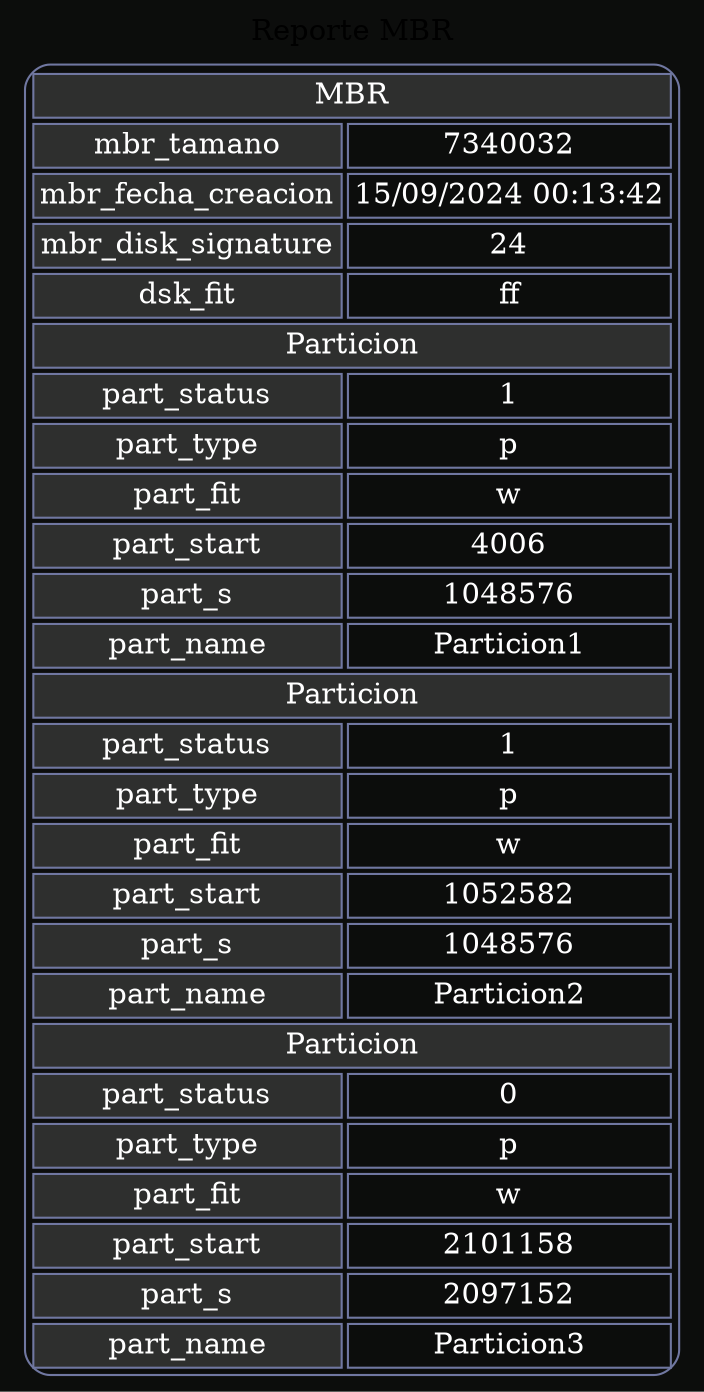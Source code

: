 digraph grid {bgcolor="#0c0d0c" label=" Reporte MBR " layout=dot labelloc = "t" edge [weight=1000 style=dashed dir = "both" arrowtail="open" arrowhead="open" color="white" ]a1[shape=none, color=black, fontcolor="white"label=< 
 <TABLE cellspacing="3" cellpadding="2" style="rounded" color="#7077A1" > 
<TR><TD bgcolor="#2e2f2e" colspan="2">MBR</TD></TR>
<TR><TD bgcolor="#2e2f2e">mbr_tamano</TD><TD>7340032</TD></TR>
<TR><TD bgcolor="#2e2f2e">mbr_fecha_creacion</TD><TD>15/09/2024 00:13:42</TD></TR>
<TR><TD bgcolor="#2e2f2e">mbr_disk_signature</TD><TD>24</TD></TR>
<TR><TD bgcolor="#2e2f2e">dsk_fit</TD><TD>ff</TD></TR>
<TR><TD bgcolor="#2e2f2e" colspan="2">Particion</TD></TR>
<TR><TD bgcolor="#2e2f2e">part_status</TD><TD>1</TD></TR>
<TR><TD bgcolor="#2e2f2e">part_type</TD><TD>p</TD></TR>
<TR><TD bgcolor="#2e2f2e">part_fit</TD><TD>w</TD></TR>
<TR><TD bgcolor="#2e2f2e">part_start</TD><TD>4006</TD></TR>
<TR><TD bgcolor="#2e2f2e">part_s</TD><TD>1048576</TD></TR>
<TR><TD bgcolor="#2e2f2e">part_name</TD><TD>Particion1</TD></TR>
<TR><TD bgcolor="#2e2f2e" colspan="2">Particion</TD></TR>
<TR><TD bgcolor="#2e2f2e">part_status</TD><TD>1</TD></TR>
<TR><TD bgcolor="#2e2f2e">part_type</TD><TD>p</TD></TR>
<TR><TD bgcolor="#2e2f2e">part_fit</TD><TD>w</TD></TR>
<TR><TD bgcolor="#2e2f2e">part_start</TD><TD>1052582</TD></TR>
<TR><TD bgcolor="#2e2f2e">part_s</TD><TD>1048576</TD></TR>
<TR><TD bgcolor="#2e2f2e">part_name</TD><TD>Particion2</TD></TR>
<TR><TD bgcolor="#2e2f2e" colspan="2">Particion</TD></TR>
<TR><TD bgcolor="#2e2f2e">part_status</TD><TD>0</TD></TR>
<TR><TD bgcolor="#2e2f2e">part_type</TD><TD>p</TD></TR>
<TR><TD bgcolor="#2e2f2e">part_fit</TD><TD>w</TD></TR>
<TR><TD bgcolor="#2e2f2e">part_start</TD><TD>2101158</TD></TR>
<TR><TD bgcolor="#2e2f2e">part_s</TD><TD>2097152</TD></TR>
<TR><TD bgcolor="#2e2f2e">part_name</TD><TD>Particion3</TD></TR>
</TABLE>>];
}